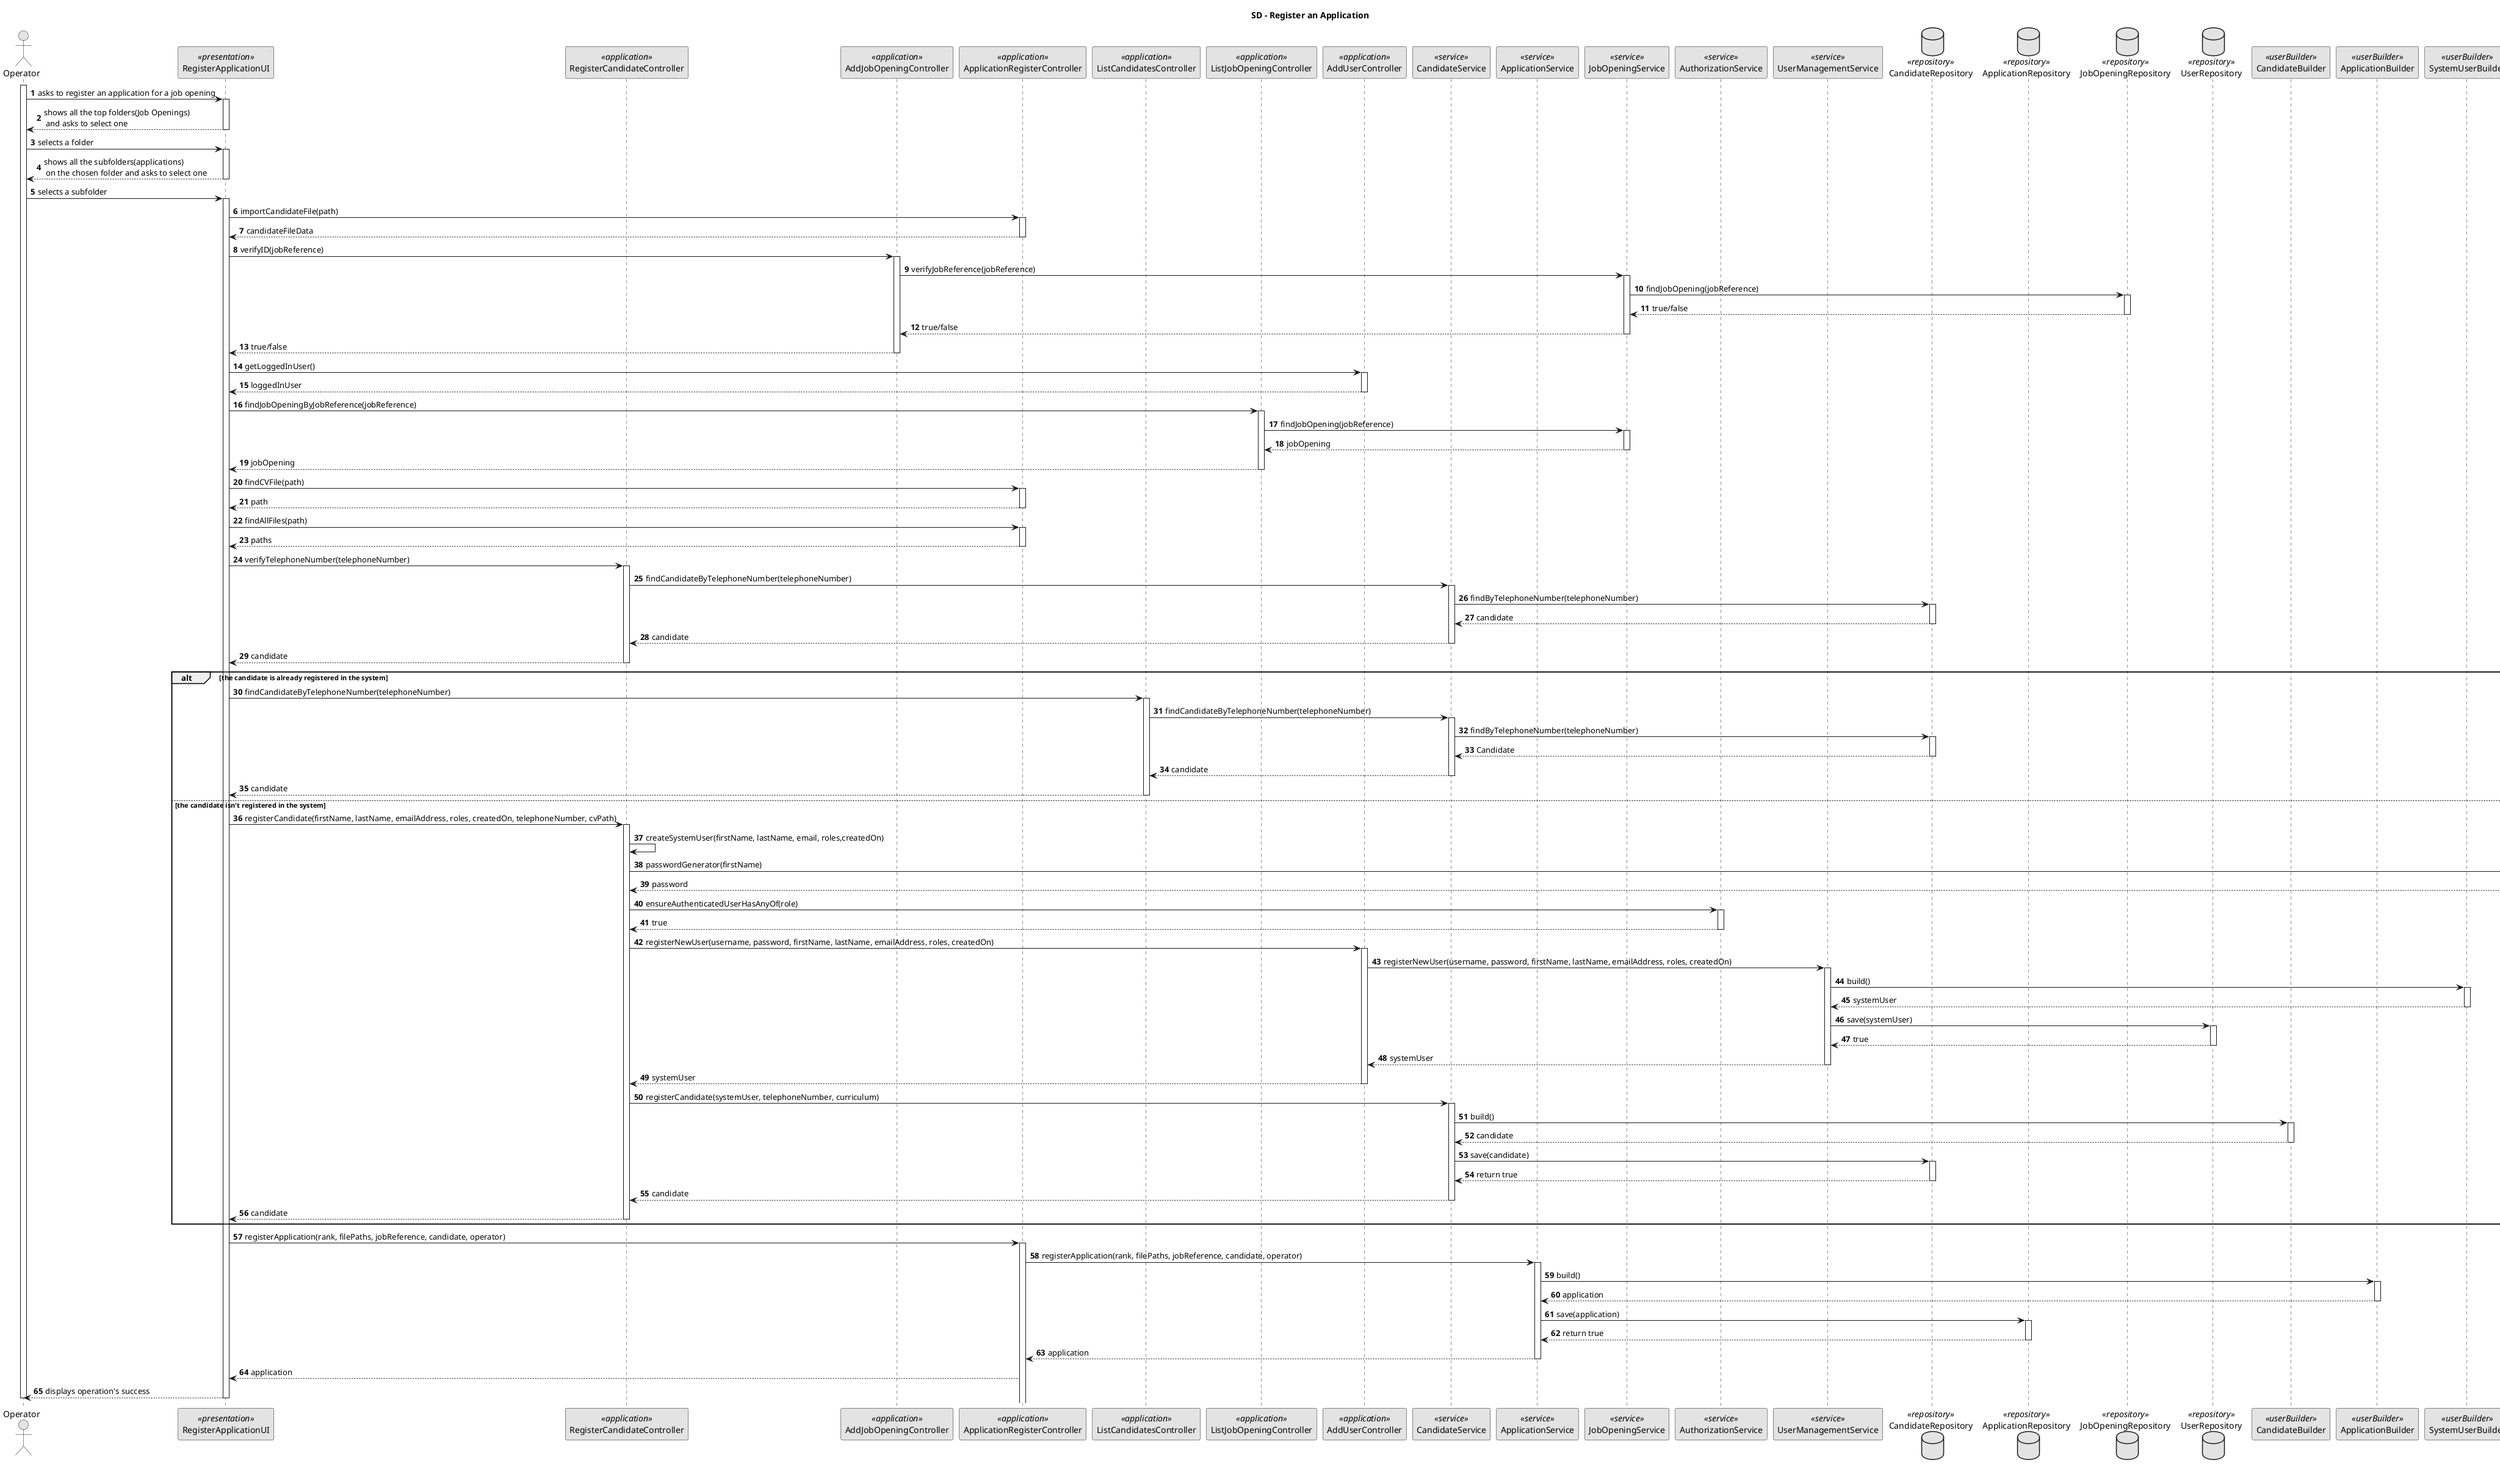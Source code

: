 @startuml
skinparam monochrome true
skinparam packageStyle rectangle
skinparam shadowing false

autonumber

title SD - Register an Application

'hide footbox

actor Operator

participant RegisterApplicationUI <<presentation>>

participant RegisterCandidateController <<application>>
participant AddJobOpeningController <<application>>
participant ApplicationRegisterController <<application>>
participant ListCandidatesController <<application>>
participant ListJobOpeningController <<application>>
participant AddUserController <<application>>

participant CandidateService <<service>>
participant ApplicationService <<service>>
participant JobOpeningService <<service>>
participant AuthorizationService <<service>>
participant UserManagementService <<service>>

database CandidateRepository <<repository>>
database ApplicationRepository <<repository>>
database JobOpeningRepository <<repository>>
database UserRepository <<repository>>

participant CandidateBuilder <<userBuilder>>
participant ApplicationBuilder <<userBuilder>>
participant SystemUserBuilder <<userBuilder>>

participant Jobs4PasswordPolicy <<passwordGenerator>>

activate Operator

Operator -> RegisterApplicationUI : asks to register an application for a job opening

activate RegisterApplicationUI

RegisterApplicationUI --> Operator : shows all the top folders(Job Openings)\n and asks to select one

deactivate RegisterApplicationUI

Operator -> RegisterApplicationUI : selects a folder

activate RegisterApplicationUI

RegisterApplicationUI --> Operator : shows all the subfolders(applications)\n on the chosen folder and asks to select one

deactivate RegisterApplicationUI

Operator -> RegisterApplicationUI : selects a subfolder

activate RegisterApplicationUI

RegisterApplicationUI -> ApplicationRegisterController : importCandidateFile(path)

activate ApplicationRegisterController

ApplicationRegisterController --> RegisterApplicationUI : candidateFileData

deactivate ApplicationRegisterController

RegisterApplicationUI -> AddJobOpeningController : verifyID(jobReference)

activate AddJobOpeningController

AddJobOpeningController -> JobOpeningService : verifyJobReference(jobReference)

activate JobOpeningService

JobOpeningService -> JobOpeningRepository : findJobOpening(jobReference)

activate JobOpeningRepository

JobOpeningRepository --> JobOpeningService : true/false

deactivate JobOpeningRepository

JobOpeningService --> AddJobOpeningController : true/false

deactivate JobOpeningService

AddJobOpeningController --> RegisterApplicationUI : true/false

deactivate AddJobOpeningController

RegisterApplicationUI -> AddUserController : getLoggedInUser()

activate AddUserController

AddUserController --> RegisterApplicationUI : loggedInUser

deactivate AddUserController

RegisterApplicationUI -> ListJobOpeningController : findJobOpeningByJobReference(jobReference)

activate ListJobOpeningController

ListJobOpeningController -> JobOpeningService : findJobOpening(jobReference)

activate JobOpeningService

JobOpeningService --> ListJobOpeningController : jobOpening

deactivate JobOpeningService

ListJobOpeningController --> RegisterApplicationUI : jobOpening

deactivate ListJobOpeningController

RegisterApplicationUI -> ApplicationRegisterController : findCVFile(path)

activate ApplicationRegisterController

ApplicationRegisterController --> RegisterApplicationUI : path

deactivate ApplicationRegisterController

RegisterApplicationUI -> ApplicationRegisterController : findAllFiles(path)

activate ApplicationRegisterController

ApplicationRegisterController --> RegisterApplicationUI : paths

deactivate ApplicationRegisterController

RegisterApplicationUI -> RegisterCandidateController : verifyTelephoneNumber(telephoneNumber)

activate RegisterCandidateController

RegisterCandidateController -> CandidateService : findCandidateByTelephoneNumber(telephoneNumber)

activate CandidateService

CandidateService -> CandidateRepository : findByTelephoneNumber(telephoneNumber)

activate CandidateRepository

CandidateRepository --> CandidateService : candidate

deactivate CandidateRepository

CandidateService --> RegisterCandidateController : candidate

deactivate CandidateService

RegisterCandidateController --> RegisterApplicationUI : candidate

deactivate RegisterCandidateController

alt the candidate is already registered in the system

RegisterApplicationUI -> ListCandidatesController : findCandidateByTelephoneNumber(telephoneNumber)

activate ListCandidatesController

ListCandidatesController -> CandidateService : findCandidateByTelephoneNumber(telephoneNumber)

activate CandidateService

CandidateService -> CandidateRepository : findByTelephoneNumber(telephoneNumber)

activate CandidateRepository

CandidateRepository --> CandidateService : Candidate

deactivate CandidateRepository

CandidateService --> ListCandidatesController : candidate

deactivate CandidateService

ListCandidatesController --> RegisterApplicationUI : candidate

deactivate ListCandidatesController

else the candidate isn't registered in the system

RegisterApplicationUI -> RegisterCandidateController : registerCandidate(firstName, lastName, emailAddress, roles, createdOn, telephoneNumber, cvPath)

activate RegisterCandidateController

RegisterCandidateController -> RegisterCandidateController : createSystemUser(firstName, lastName, email, roles,createdOn)

RegisterCandidateController -> Jobs4PasswordPolicy : passwordGenerator(firstName)

activate Jobs4PasswordPolicy

Jobs4PasswordPolicy --> RegisterCandidateController : password

deactivate Jobs4PasswordPolicy

RegisterCandidateController -> AuthorizationService : ensureAuthenticatedUserHasAnyOf(role)

    activate AuthorizationService

    AuthorizationService --> RegisterCandidateController : true

    deactivate AuthorizationService

    RegisterCandidateController -> AddUserController : registerNewUser(username, password, firstName, lastName, emailAddress, roles, createdOn)

    activate AddUserController

    AddUserController -> UserManagementService : registerNewUser(username, password, firstName, lastName, emailAddress, roles, createdOn)

    activate UserManagementService

    UserManagementService -> SystemUserBuilder : build()

    activate SystemUserBuilder

    SystemUserBuilder --> UserManagementService : systemUser

    deactivate SystemUserBuilder

    UserManagementService -> UserRepository : save(systemUser)

    activate UserRepository

    UserRepository --> UserManagementService : true

    deactivate UserRepository

    UserManagementService --> AddUserController : systemUser

    deactivate UserManagementService

    AddUserController --> RegisterCandidateController : systemUser

    deactivate AddUserController

    RegisterCandidateController -> CandidateService : registerCandidate(systemUser, telephoneNumber, curriculum)

    activate CandidateService

    CandidateService -> CandidateBuilder : build()

    activate CandidateBuilder

    CandidateBuilder --> CandidateService : candidate

    deactivate CandidateBuilder

    CandidateService -> CandidateRepository : save(candidate)

    activate CandidateRepository

    CandidateRepository --> CandidateService : return true

    deactivate CandidateRepository

    CandidateService --> RegisterCandidateController : candidate

    deactivate CandidateService

    RegisterCandidateController --> RegisterApplicationUI : candidate

    deactivate RegisterCandidateController

end

RegisterApplicationUI -> ApplicationRegisterController : registerApplication(rank, filePaths, jobReference, candidate, operator)

activate ApplicationRegisterController

ApplicationRegisterController -> ApplicationService : registerApplication(rank, filePaths, jobReference, candidate, operator)

activate ApplicationService

ApplicationService -> ApplicationBuilder : build()

activate ApplicationBuilder

ApplicationBuilder --> ApplicationService : application

deactivate ApplicationBuilder

ApplicationService -> ApplicationRepository : save(application)

activate ApplicationRepository

ApplicationRepository --> ApplicationService : return true

deactivate ApplicationRepository

ApplicationService --> ApplicationRegisterController : application

deactivate ApplicationService

ApplicationRegisterController --> RegisterApplicationUI : application

RegisterApplicationUI --> Operator : displays operation's success

deactivate RegisterApplicationUI

deactivate Operator

@enduml